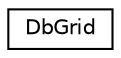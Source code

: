 digraph "Graphical Class Hierarchy"
{
  edge [fontname="Helvetica",fontsize="10",labelfontname="Helvetica",labelfontsize="10"];
  node [fontname="Helvetica",fontsize="10",shape=record];
  rankdir="LR";
  Node1 [label="DbGrid",height=0.2,width=0.4,color="black", fillcolor="white", style="filled",URL="$class_db_grid.html"];
}
